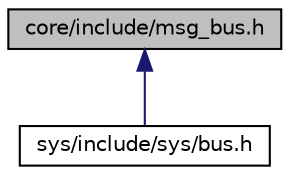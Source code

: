 digraph "core/include/msg_bus.h"
{
 // LATEX_PDF_SIZE
  edge [fontname="Helvetica",fontsize="10",labelfontname="Helvetica",labelfontsize="10"];
  node [fontname="Helvetica",fontsize="10",shape=record];
  Node1 [label="core/include/msg_bus.h",height=0.2,width=0.4,color="black", fillcolor="grey75", style="filled", fontcolor="black",tooltip="@experimental"];
  Node1 -> Node2 [dir="back",color="midnightblue",fontsize="10",style="solid",fontname="Helvetica"];
  Node2 [label="sys/include/sys/bus.h",height=0.2,width=0.4,color="black", fillcolor="white", style="filled",URL="$bus_8h.html",tooltip="This provides System Buses for common events."];
}
